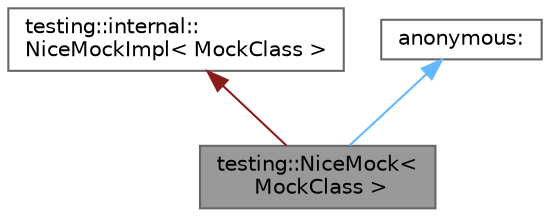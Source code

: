 digraph "testing::NiceMock&lt; MockClass &gt;"
{
 // LATEX_PDF_SIZE
  bgcolor="transparent";
  edge [fontname=Helvetica,fontsize=10,labelfontname=Helvetica,labelfontsize=10];
  node [fontname=Helvetica,fontsize=10,shape=box,height=0.2,width=0.4];
  Node1 [id="Node000001",label="testing::NiceMock\<\l MockClass \>",height=0.2,width=0.4,color="gray40", fillcolor="grey60", style="filled", fontcolor="black",tooltip=" "];
  Node2 -> Node1 [id="edge1_Node000001_Node000002",dir="back",color="firebrick4",style="solid",tooltip=" "];
  Node2 [id="Node000002",label="testing::internal::\lNiceMockImpl\< MockClass \>",height=0.2,width=0.4,color="gray40", fillcolor="white", style="filled",URL="$classtesting_1_1internal_1_1NiceMockImpl.html",tooltip=" "];
  Node3 -> Node1 [id="edge2_Node000001_Node000003",dir="back",color="steelblue1",style="solid",tooltip=" "];
  Node3 [id="Node000003",label="anonymous:",height=0.2,width=0.4,color="gray40", fillcolor="white", style="filled",tooltip=" "];
}

